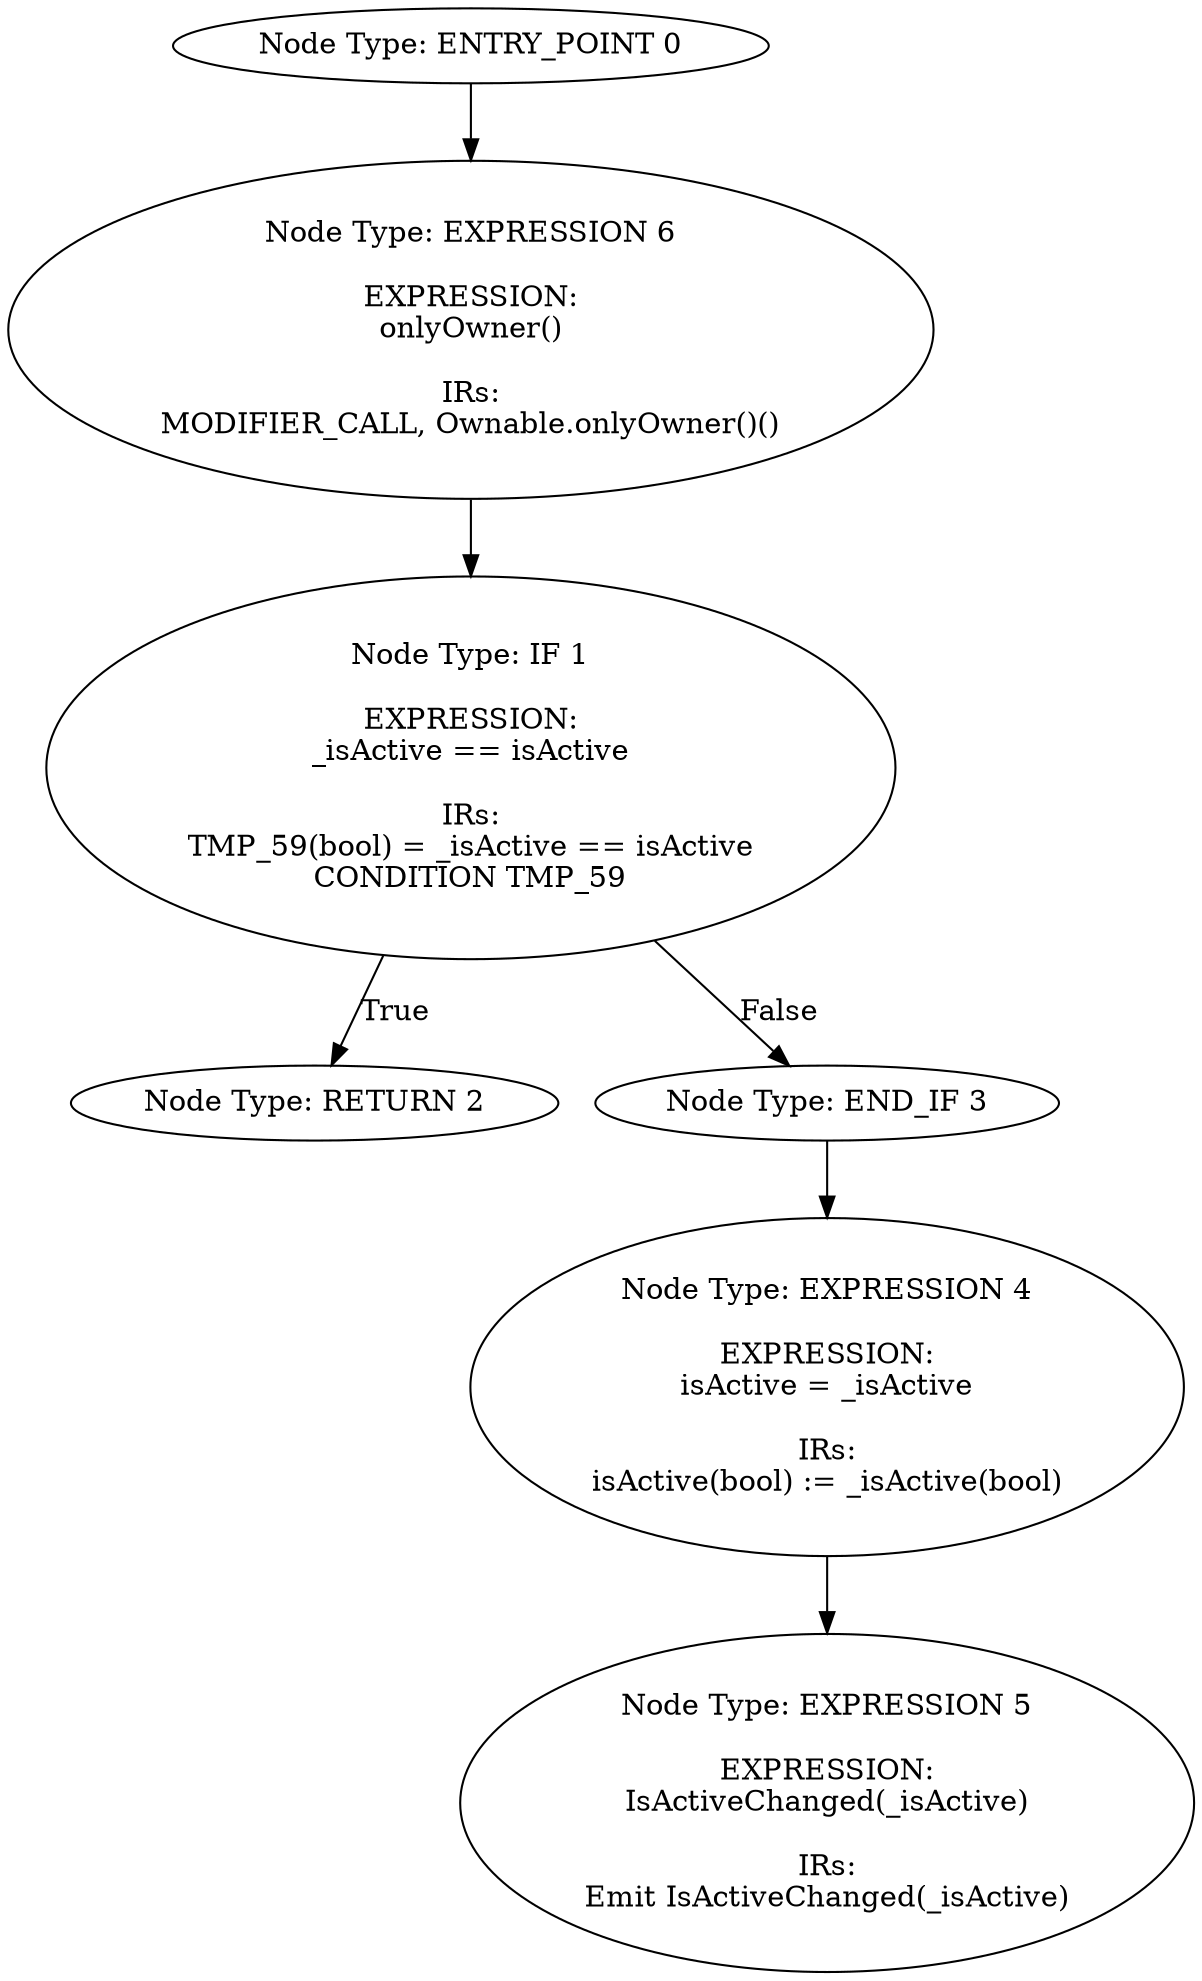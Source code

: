 digraph{
0[label="Node Type: ENTRY_POINT 0
"];
0->6;
1[label="Node Type: IF 1

EXPRESSION:
_isActive == isActive

IRs:
TMP_59(bool) = _isActive == isActive
CONDITION TMP_59"];
1->2[label="True"];
1->3[label="False"];
2[label="Node Type: RETURN 2
"];
3[label="Node Type: END_IF 3
"];
3->4;
4[label="Node Type: EXPRESSION 4

EXPRESSION:
isActive = _isActive

IRs:
isActive(bool) := _isActive(bool)"];
4->5;
5[label="Node Type: EXPRESSION 5

EXPRESSION:
IsActiveChanged(_isActive)

IRs:
Emit IsActiveChanged(_isActive)"];
6[label="Node Type: EXPRESSION 6

EXPRESSION:
onlyOwner()

IRs:
MODIFIER_CALL, Ownable.onlyOwner()()"];
6->1;
}
